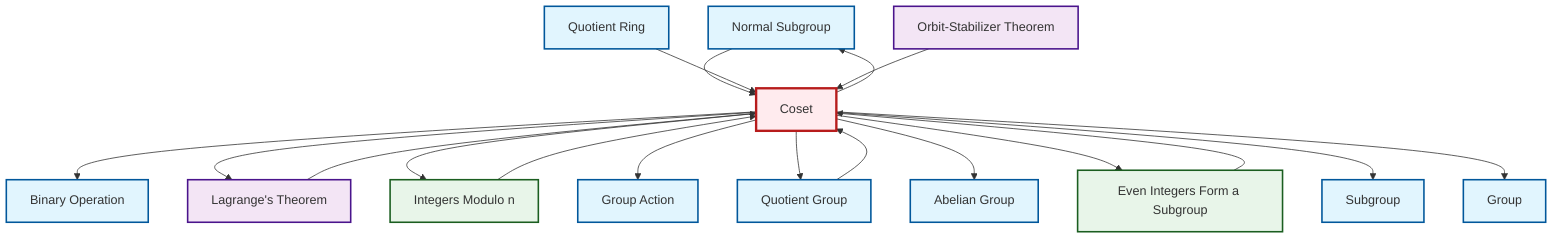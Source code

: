 graph TD
    classDef definition fill:#e1f5fe,stroke:#01579b,stroke-width:2px
    classDef theorem fill:#f3e5f5,stroke:#4a148c,stroke-width:2px
    classDef axiom fill:#fff3e0,stroke:#e65100,stroke-width:2px
    classDef example fill:#e8f5e9,stroke:#1b5e20,stroke-width:2px
    classDef current fill:#ffebee,stroke:#b71c1c,stroke-width:3px
    def-normal-subgroup["Normal Subgroup"]:::definition
    def-quotient-ring["Quotient Ring"]:::definition
    def-group["Group"]:::definition
    def-binary-operation["Binary Operation"]:::definition
    def-coset["Coset"]:::definition
    thm-lagrange["Lagrange's Theorem"]:::theorem
    def-subgroup["Subgroup"]:::definition
    def-abelian-group["Abelian Group"]:::definition
    ex-even-integers-subgroup["Even Integers Form a Subgroup"]:::example
    def-group-action["Group Action"]:::definition
    thm-orbit-stabilizer["Orbit-Stabilizer Theorem"]:::theorem
    ex-quotient-integers-mod-n["Integers Modulo n"]:::example
    def-quotient-group["Quotient Group"]:::definition
    def-coset --> def-binary-operation
    def-coset --> def-normal-subgroup
    def-coset --> thm-lagrange
    def-coset --> ex-quotient-integers-mod-n
    def-quotient-group --> def-coset
    def-coset --> def-group-action
    def-coset --> def-quotient-group
    def-normal-subgroup --> def-coset
    def-coset --> def-abelian-group
    def-coset --> ex-even-integers-subgroup
    ex-even-integers-subgroup --> def-coset
    def-quotient-ring --> def-coset
    ex-quotient-integers-mod-n --> def-coset
    def-coset --> def-subgroup
    thm-orbit-stabilizer --> def-coset
    def-coset --> def-group
    thm-lagrange --> def-coset
    class def-coset current